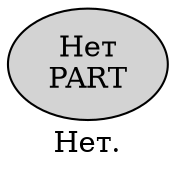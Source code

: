digraph SENTENCE_2410 {
	graph [label="Нет."]
	node [style=filled]
		0 [label="Нет
PART" color="" fillcolor=lightgray penwidth=1 shape=ellipse]
}